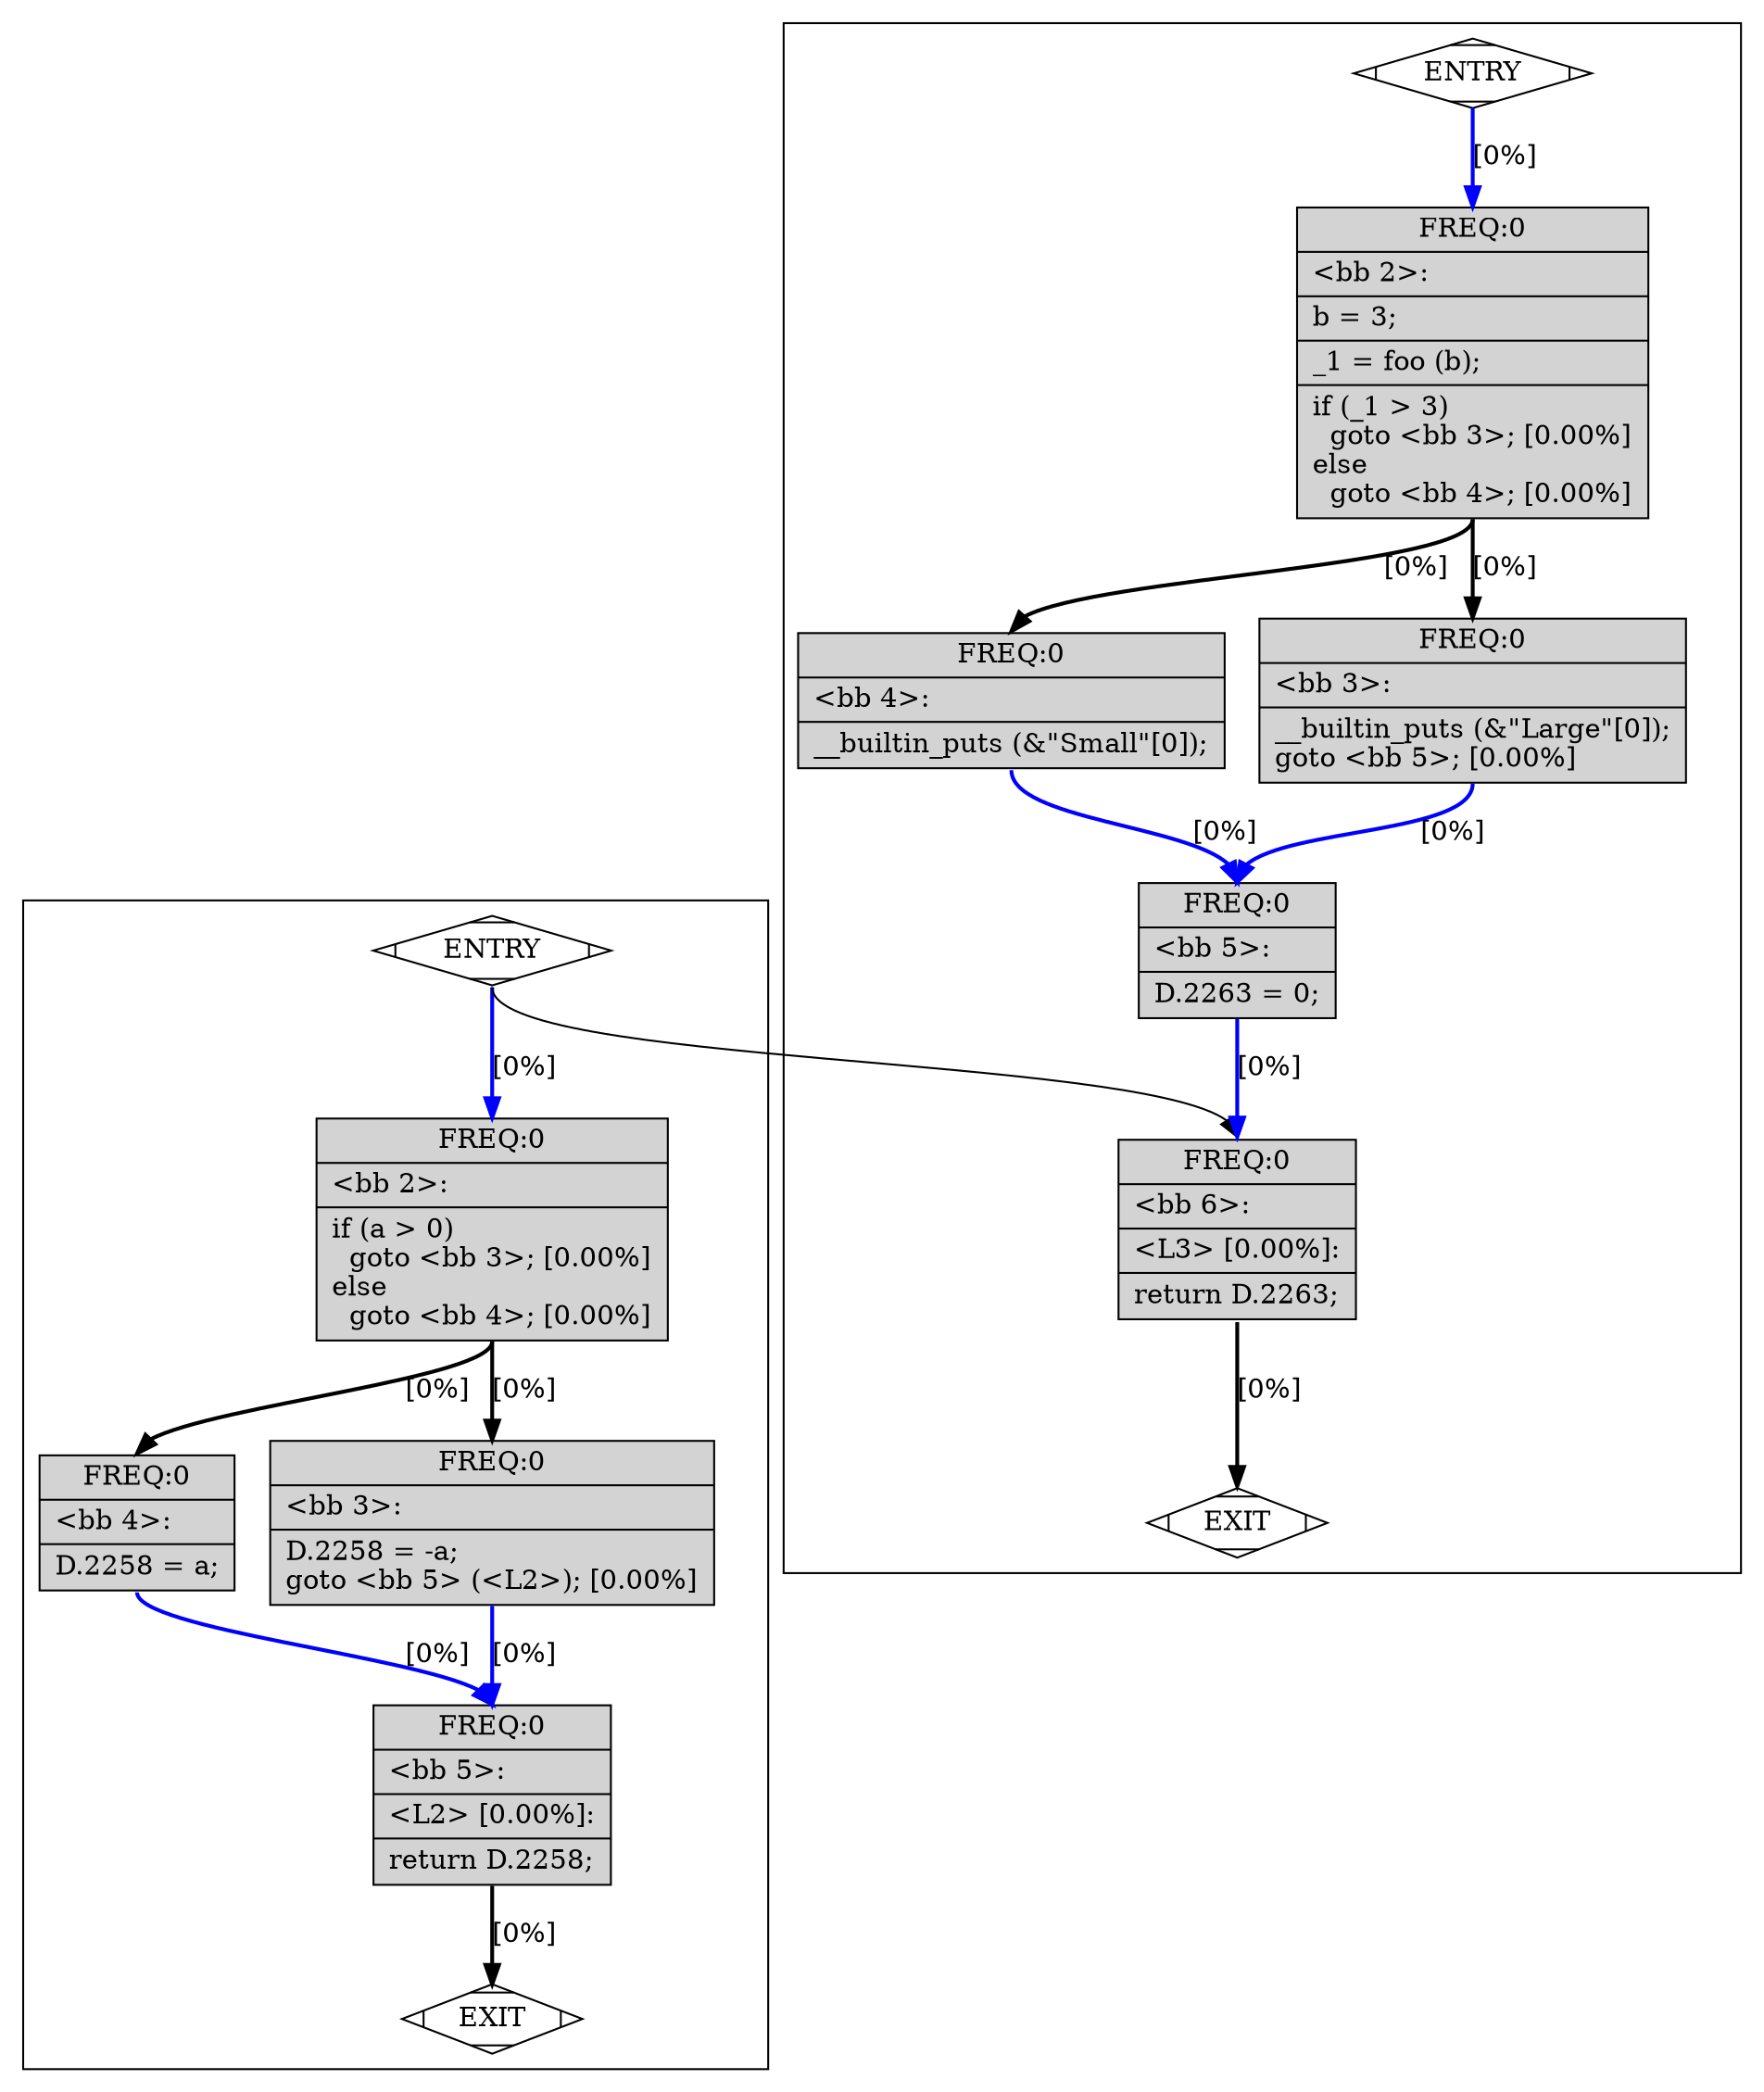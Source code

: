 digraph "test.c.011t.cfg" {
	subgraph cluster_foo {
		fn_0_basic_block_0		 [fillcolor=white,
			height=0.5,
			label=ENTRY,
			pos="209,818",
			shape=Mdiamond,
			style=filled,
			width=1.583];
		fn_0_basic_block_1		 [fillcolor=white,
			height=0.5,
			label=EXIT,
			pos="209,34",
			shape=Mdiamond,
			style=filled,
			width=1.2];
		fn_0_basic_block_0:s -> fn_0_basic_block_1:n		 [constraint=true,
			pos="e,209,52 209,800 209,769.31 319,747.19 319,716.5 319,716.5 319,716.5 319,96.5 319,47.676 224.72,96.313 210.73,61.956",
			style=invis];
		fn_0_basic_block_2		 [fillcolor=lightgrey,
			height=1.5972,
			label="{ FREQ:0 |\<bb\ 2\>:\l|if\ (a\ \>\ 0)\l\ \ goto\ \<bb\ 3\>;\ [0.00%]\lelse\l\ \ goto\ \<bb\ 4\>;\ [0.00%]\l}",
			pos="209,575.5",
			rects="136.5,609.5,281.5,632.5 136.5,586.5,281.5,609.5 136.5,518.5,281.5,586.5",
			shape=record,
			style=filled,
			width=2.0139];
		fn_0_basic_block_0:s -> fn_0_basic_block_2:n		 [color=blue,
			constraint=true,
			label="[0%]",
			lp="223,716.5",
			pos="e,209,632.5 209,800 209,729.05 209,708.81 209,642.61",
			style="solid,bold",
			weight=100];
		fn_0_basic_block_3		 [fillcolor=lightgrey,
			height=1.1806,
			label="{ FREQ:0 |\<bb\ 3\>:\l|D.2258\ =\ -a;\lgoto\ \<bb\ 5\>\ (\<L2\>);\ [0.00%]\l}",
			pos="209,365.5",
			rects="118,384.5,300,407.5 118,361.5,300,384.5 118,323.5,300,361.5",
			shape=record,
			style=filled,
			width=2.5278];
		fn_0_basic_block_2:s -> fn_0_basic_block_3:n		 [color=black,
			constraint=true,
			label="[0%]",
			lp="223,463",
			pos="e,209,407.5 209,518.5 209,472.73 209,458.81 209,417.64",
			style="solid,bold",
			weight=10];
		fn_0_basic_block_4		 [fillcolor=lightgrey,
			height=0.97222,
			label="{ FREQ:0 |\<bb\ 4\>:\l|D.2258\ =\ a;\l}",
			pos="58,365.5",
			rects="16.5,377,99.5,400 16.5,354,99.5,377 16.5,331,99.5,354",
			shape=record,
			style=filled,
			width=1.1528];
		fn_0_basic_block_2:s -> fn_0_basic_block_4:n		 [color=black,
			constraint=true,
			label="[0%]",
			lp="188,463",
			pos="e,58,400.5 209,518.5 209,479.24 80.672,448.28 60.621,410.31",
			style="solid,bold",
			weight=10];
		fn_0_basic_block_5		 [fillcolor=lightgrey,
			height=1.2917,
			label="{ FREQ:0 |\<bb\ 5\>:\l|\<L2\>\ [0.00%]:\l|return\ D.2258;\l}",
			pos="209,187.5",
			rects="158.5,210.5,259.5,233.5 158.5,187.5,259.5,210.5 158.5,164.5,259.5,187.5 158.5,141.5,259.5,164.5",
			shape=record,
			style=filled,
			width=1.4028];
		fn_0_basic_block_3:s -> fn_0_basic_block_5:n		 [color=blue,
			constraint=true,
			label="[0%]",
			lp="223,278.5",
			pos="e,209,233.5 209,323.5 209,287.09 209,275.54 209,243.6",
			style="solid,bold",
			weight=100];
		fn_0_basic_block_4:s -> fn_0_basic_block_5:n		 [color=blue,
			constraint=true,
			label="[0%]",
			lp="174,278.5",
			pos="e,209,233.5 58,330.5 58,294.04 184.16,276.51 205.85,243.31",
			style="solid,bold",
			weight=100];
		fn_0_basic_block_5:s -> fn_0_basic_block_1:n		 [color=black,
			constraint=true,
			label="[0%]",
			lp="223,96.5",
			pos="e,209,52 209,141.5 209,105.3 209,93.805 209,62.042",
			style="solid,bold",
			weight=10];
	}
	subgraph cluster_main {
		fn_1_basic_block_0		 [fillcolor=white,
			height=0.5,
			label=ENTRY,
			pos="635,1495",
			shape=Mdiamond,
			style=filled,
			width=1.583];
		fn_1_basic_block_1		 [fillcolor=white,
			height=0.5,
			label=EXIT,
			pos="530,463",
			shape=Mdiamond,
			style=filled,
			width=1.2];
		fn_1_basic_block_0:s -> fn_1_basic_block_1:n		 [constraint=true,
			pos="e,530,481 635,1477 635,1424.3 745,1485.2 745,1432.5 745,1432.5 745,1432.5 745,575.5 745,526.88 558.39,532.13 532.88,490.87",
			style=invis];
		fn_1_basic_block_2		 [fillcolor=lightgrey,
			height=2.2361,
			label="{ FREQ:0 |\<bb\ 2\>:\l|b\ =\ 3;\l|_1\ =\ foo\ (b);\l|if\ (_1\ \>\ 3)\l\ \ goto\ \<bb\ 3\>;\ [0.00%]\lelse\l\ \ goto\ \<bb\ 4\>;\ [\
0.00%]\l}",
			pos="635,1307.5",
			rects="562.5,1364.5,707.5,1387.5 562.5,1341.5,707.5,1364.5 562.5,1318.5,707.5,1341.5 562.5,1295.5,707.5,1318.5 562.5,1227.5,707.5,1295.5",
			shape=record,
			style=filled,
			width=2.0139];
		fn_1_basic_block_0:s -> fn_1_basic_block_2:n		 [color=blue,
			constraint=true,
			label="[0%]",
			lp="649,1432.5",
			pos="e,635,1387.5 635,1477 635,1440.8 635,1429.3 635,1397.5",
			style="solid,bold",
			weight=100];
		fn_1_basic_block_3		 [fillcolor=lightgrey,
			height=1.1806,
			label="{ FREQ:0 |\<bb\ 3\>:\l|__builtin_puts\ (&\"Large\"[0]);\lgoto\ \<bb\ 5\>;\ [0.00%]\l}",
			pos="635,1095.5",
			rects="544,1114.5,726,1137.5 544,1091.5,726,1114.5 544,1053.5,726,1091.5",
			shape=record,
			style=filled,
			width=2.5278];
		fn_1_basic_block_2:s -> fn_1_basic_block_3:n		 [color=black,
			constraint=true,
			label="[0%]",
			lp="649,1182.5",
			pos="e,635,1137.5 635,1227.5 635,1191.1 635,1179.5 635,1147.6",
			style="solid,bold",
			weight=10];
		fn_1_basic_block_4		 [fillcolor=lightgrey,
			height=0.97222,
			label="{ FREQ:0 |\<bb\ 4\>:\l|__builtin_puts\ (&\"Small\"[0]);\l}",
			pos="435,1095.5",
			rects="344,1107,526,1130 344,1084,526,1107 344,1061,526,1084",
			shape=record,
			style=filled,
			width=2.5278];
		fn_1_basic_block_2:s -> fn_1_basic_block_4:n		 [color=black,
			constraint=true,
			label="[0%]",
			lp="591,1182.5",
			pos="e,435,1130.5 635,1227.5 635,1181.6 462.14,1179.9 437.83,1140.2",
			style="solid,bold",
			weight=10];
		fn_1_basic_block_5		 [fillcolor=lightgrey,
			height=0.97222,
			label="{ FREQ:0 |\<bb\ 5\>:\l|D.2263\ =\ 0;\l}",
			pos="530,929",
			rects="488.5,940.5,571.5,963.5 488.5,917.5,571.5,940.5 488.5,894.5,571.5,917.5",
			shape=record,
			style=filled,
			width=1.1528];
		fn_1_basic_block_3:s -> fn_1_basic_block_5:n		 [color=blue,
			constraint=true,
			label="[0%]",
			lp="618,1008.5",
			pos="e,530,964 635,1053.5 635,995.89 542.33,1021.7 531.11,974.14",
			style="solid,bold",
			weight=100];
		fn_1_basic_block_4:s -> fn_1_basic_block_5:n		 [color=blue,
			constraint=true,
			label="[0%]",
			lp="520,1008.5",
			pos="e,530,964 435,1060.5 435,1004 518.84,1021.6 529,974.04",
			style="solid,bold",
			weight=100];
		fn_1_basic_block_6		 [fillcolor=lightgrey,
			height=1.2917,
			label="{ FREQ:0 |\<bb\ 6\>:\l|\<L3\>\ [0.00%]:\l|return\ D.2263;\l}",
			pos="530,716.5",
			rects="479.5,739.5,580.5,762.5 479.5,716.5,580.5,739.5 479.5,693.5,580.5,716.5 479.5,670.5,580.5,693.5",
			shape=record,
			style=filled,
			width=1.4028];
		fn_1_basic_block_5:s -> fn_1_basic_block_6:n		 [color=blue,
			constraint=true,
			label="[0%]",
			lp="544,818",
			pos="e,530,762.5 530,894 530,839.09 530,822.87 530,772.65",
			style="solid,bold",
			weight=100];
		fn_1_basic_block_6:s -> fn_1_basic_block_1:n		 [color=black,
			constraint=true,
			label="[0%]",
			lp="544,575.5",
			pos="e,530,481 530,670.5 530,589.73 530,567.06 530,491.05",
			style="solid,bold",
			weight=10];
	}
	fn_0_basic_block_0:s -> fn_1_basic_block_6:n	 [pos="e,530,762.5 209,800 209,783.83 469.24,780.93 521.08,767.41"];
}
